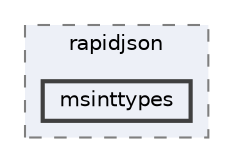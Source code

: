 digraph "content/cereal/external/rapidjson/msinttypes"
{
 // LATEX_PDF_SIZE
  bgcolor="transparent";
  edge [fontname=Helvetica,fontsize=10,labelfontname=Helvetica,labelfontsize=10];
  node [fontname=Helvetica,fontsize=10,shape=box,height=0.2,width=0.4];
  compound=true
  subgraph clusterdir_d33aecc045c0d91edcd40b6100dcd895 {
    graph [ bgcolor="#edf0f7", pencolor="grey50", label="rapidjson", fontname=Helvetica,fontsize=10 style="filled,dashed", URL="dir_d33aecc045c0d91edcd40b6100dcd895.html",tooltip=""]
  dir_0dfe232675e3d9dd400b3ae689e3d988 [label="msinttypes", fillcolor="#edf0f7", color="grey25", style="filled,bold", URL="dir_0dfe232675e3d9dd400b3ae689e3d988.html",tooltip=""];
  }
}
